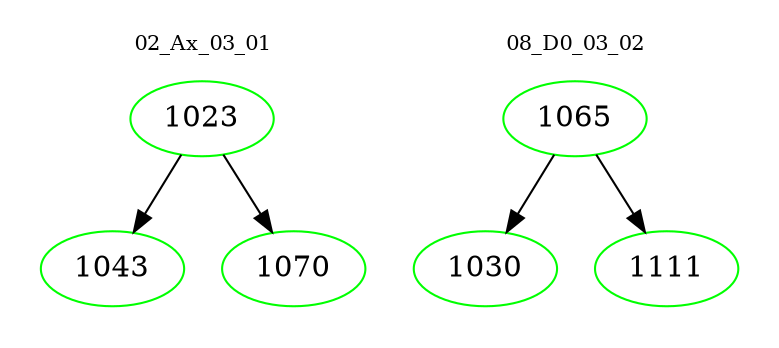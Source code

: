 digraph{
subgraph cluster_0 {
color = white
label = "02_Ax_03_01";
fontsize=10;
T0_1023 [label="1023", color="green"]
T0_1023 -> T0_1043 [color="black"]
T0_1043 [label="1043", color="green"]
T0_1023 -> T0_1070 [color="black"]
T0_1070 [label="1070", color="green"]
}
subgraph cluster_1 {
color = white
label = "08_D0_03_02";
fontsize=10;
T1_1065 [label="1065", color="green"]
T1_1065 -> T1_1030 [color="black"]
T1_1030 [label="1030", color="green"]
T1_1065 -> T1_1111 [color="black"]
T1_1111 [label="1111", color="green"]
}
}
